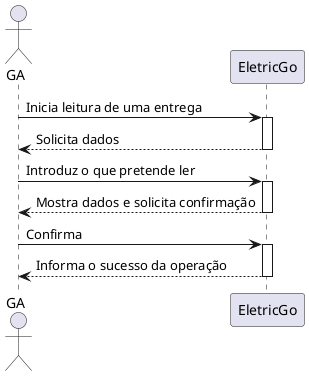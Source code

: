 @startuml
actor GA
GA -> EletricGo: Inicia leitura de uma entrega
activate EletricGo
EletricGo --> GA : Solicita dados
deactivate

GA -> EletricGo: Introduz o que pretende ler
activate EletricGo
EletricGo --> GA : Mostra dados e solicita confirmação
deactivate

GA -> EletricGo: Confirma
activate EletricGo
EletricGo --> GA : Informa o sucesso da operação
deactivate EletricGo
@enduml